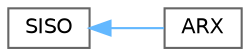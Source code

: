 digraph "Graficzna hierarchia klas"
{
 // LATEX_PDF_SIZE
  bgcolor="transparent";
  edge [fontname=Helvetica,fontsize=10,labelfontname=Helvetica,labelfontsize=10];
  node [fontname=Helvetica,fontsize=10,shape=box,height=0.2,width=0.4];
  rankdir="LR";
  Node0 [label="SISO",height=0.2,width=0.4,color="grey40", fillcolor="white", style="filled",URL="$class_s_i_s_o.html",tooltip=" "];
  Node0 -> Node1 [dir="back",color="steelblue1",style="solid"];
  Node1 [label="ARX",height=0.2,width=0.4,color="grey40", fillcolor="white", style="filled",URL="$class_a_r_x.html",tooltip=" "];
}
